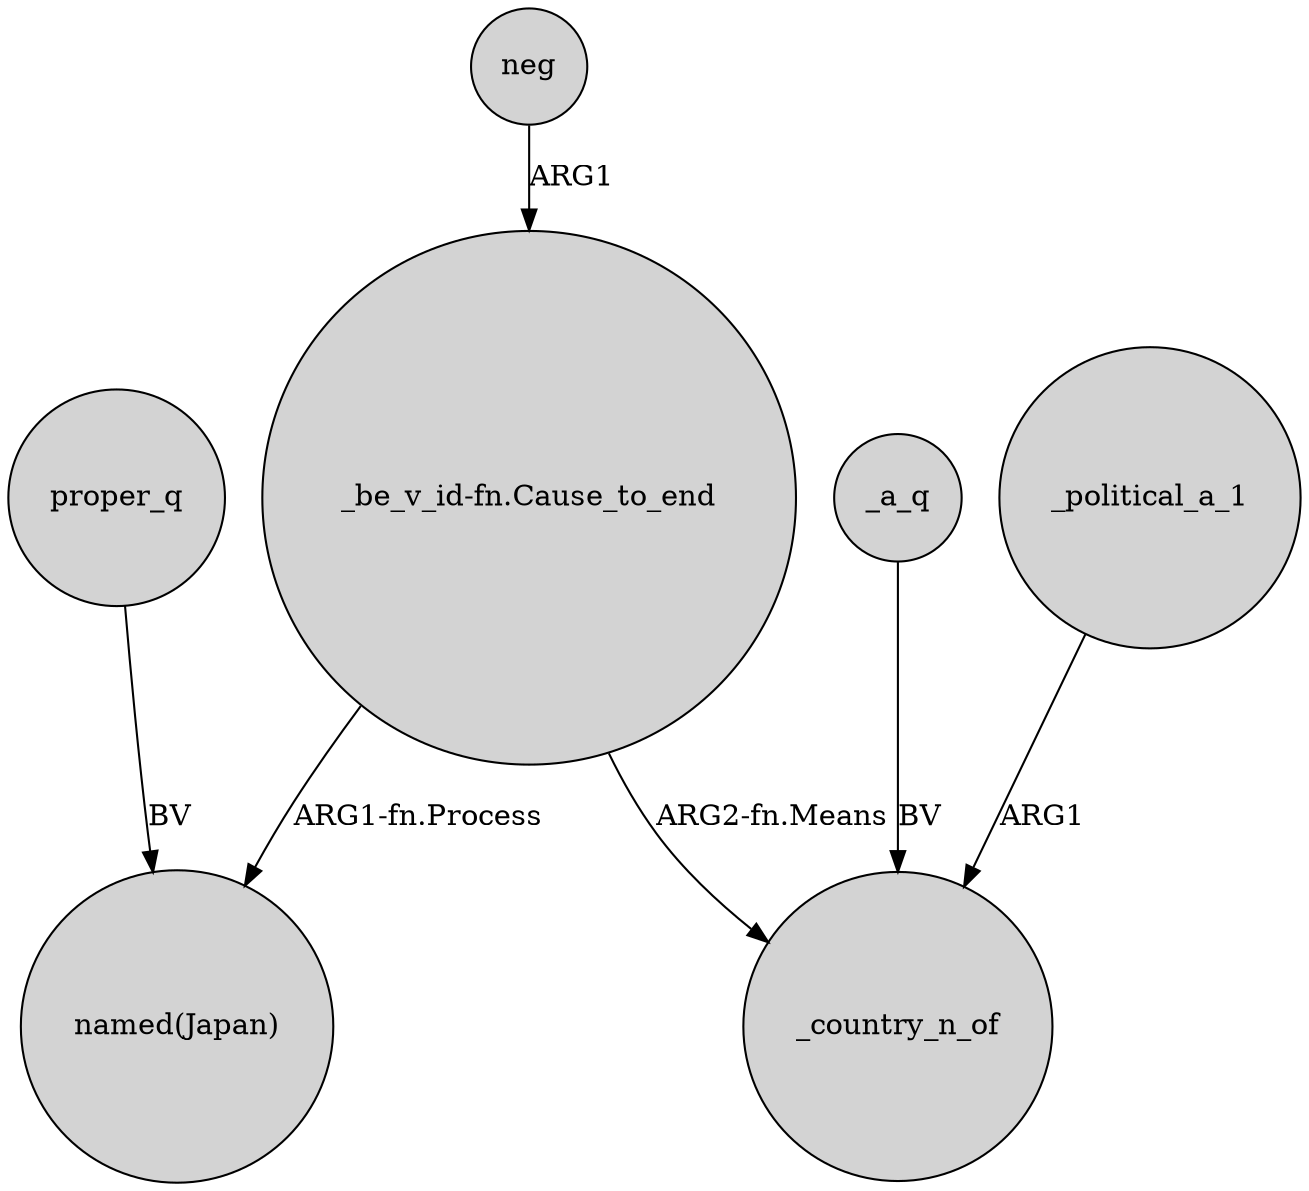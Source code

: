 digraph {
	node [shape=circle style=filled]
	"_be_v_id-fn.Cause_to_end" -> "named(Japan)" [label="ARG1-fn.Process"]
	proper_q -> "named(Japan)" [label=BV]
	_a_q -> _country_n_of [label=BV]
	"_be_v_id-fn.Cause_to_end" -> _country_n_of [label="ARG2-fn.Means"]
	_political_a_1 -> _country_n_of [label=ARG1]
	neg -> "_be_v_id-fn.Cause_to_end" [label=ARG1]
}
